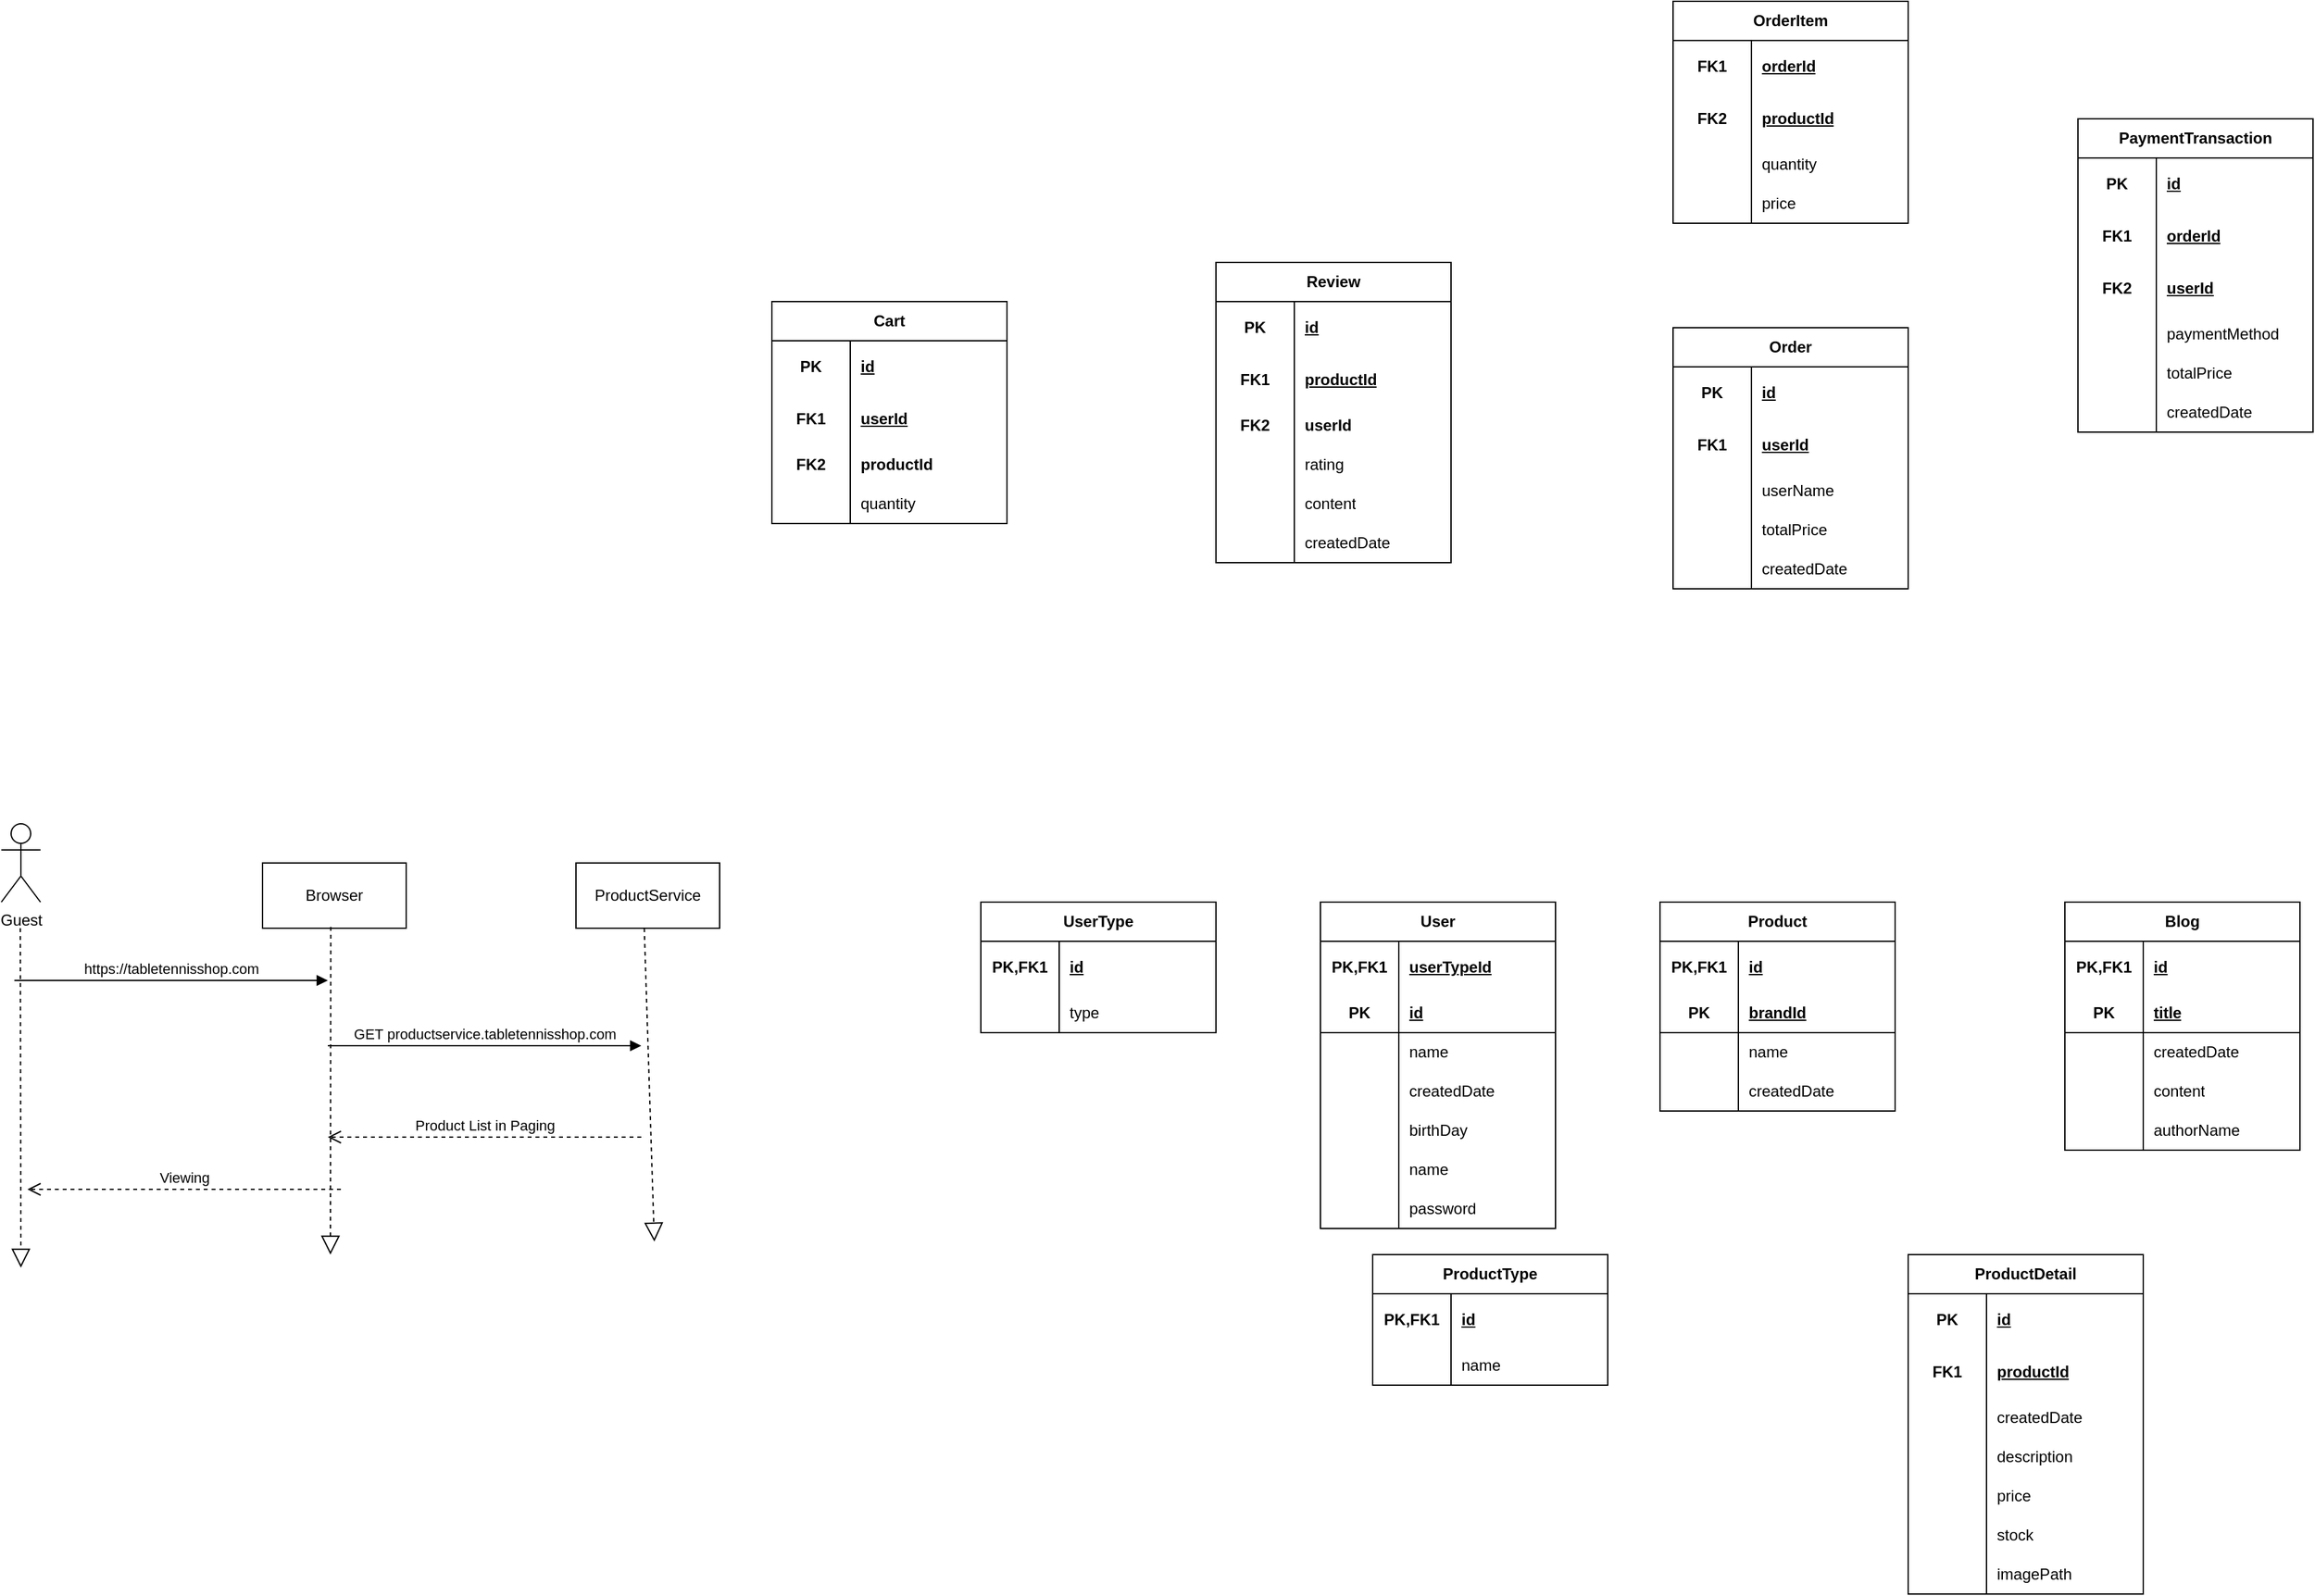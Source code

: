 <mxfile version="26.0.16">
  <diagram name="Page-1" id="13e1069c-82ec-6db2-03f1-153e76fe0fe0">
    <mxGraphModel dx="2168" dy="1900" grid="1" gridSize="10" guides="1" tooltips="1" connect="1" arrows="1" fold="1" page="1" pageScale="1" pageWidth="1100" pageHeight="850" background="none" math="0" shadow="0">
      <root>
        <mxCell id="0" />
        <mxCell id="1" parent="0" />
        <mxCell id="esGL5Pjf9lJVkI4cqUxw-2" value="Guest" style="shape=umlActor;verticalLabelPosition=bottom;verticalAlign=top;html=1;" vertex="1" parent="1">
          <mxGeometry x="160" y="40" width="30" height="60" as="geometry" />
        </mxCell>
        <mxCell id="esGL5Pjf9lJVkI4cqUxw-3" value="" style="endArrow=block;dashed=1;endFill=0;endSize=12;html=1;rounded=0;" edge="1" parent="1">
          <mxGeometry width="160" relative="1" as="geometry">
            <mxPoint x="174.57" y="120" as="sourcePoint" />
            <mxPoint x="175" y="380" as="targetPoint" />
          </mxGeometry>
        </mxCell>
        <mxCell id="esGL5Pjf9lJVkI4cqUxw-4" value="Browser" style="html=1;whiteSpace=wrap;" vertex="1" parent="1">
          <mxGeometry x="360" y="70" width="110" height="50" as="geometry" />
        </mxCell>
        <mxCell id="esGL5Pjf9lJVkI4cqUxw-5" value="ProductService" style="html=1;whiteSpace=wrap;" vertex="1" parent="1">
          <mxGeometry x="600" y="70" width="110" height="50" as="geometry" />
        </mxCell>
        <mxCell id="esGL5Pjf9lJVkI4cqUxw-6" value="" style="endArrow=block;dashed=1;endFill=0;endSize=12;html=1;rounded=0;" edge="1" parent="1">
          <mxGeometry width="160" relative="1" as="geometry">
            <mxPoint x="412.28" y="119" as="sourcePoint" />
            <mxPoint x="412" y="370" as="targetPoint" />
          </mxGeometry>
        </mxCell>
        <mxCell id="esGL5Pjf9lJVkI4cqUxw-7" value="" style="endArrow=block;dashed=1;endFill=0;endSize=12;html=1;rounded=0;" edge="1" parent="1">
          <mxGeometry width="160" relative="1" as="geometry">
            <mxPoint x="652.29" y="120" as="sourcePoint" />
            <mxPoint x="660" y="360" as="targetPoint" />
          </mxGeometry>
        </mxCell>
        <mxCell id="esGL5Pjf9lJVkI4cqUxw-12" value="https://tabletennisshop.com" style="html=1;verticalAlign=bottom;endArrow=block;curved=0;rounded=0;" edge="1" parent="1">
          <mxGeometry width="80" relative="1" as="geometry">
            <mxPoint x="170" y="160" as="sourcePoint" />
            <mxPoint x="410" y="160" as="targetPoint" />
          </mxGeometry>
        </mxCell>
        <mxCell id="esGL5Pjf9lJVkI4cqUxw-13" value="GET productservice.tabletennisshop.com" style="html=1;verticalAlign=bottom;endArrow=block;curved=0;rounded=0;" edge="1" parent="1">
          <mxGeometry width="80" relative="1" as="geometry">
            <mxPoint x="410" y="210" as="sourcePoint" />
            <mxPoint x="650" y="210" as="targetPoint" />
          </mxGeometry>
        </mxCell>
        <mxCell id="esGL5Pjf9lJVkI4cqUxw-16" value="Product List in Paging" style="html=1;verticalAlign=bottom;endArrow=open;dashed=1;endSize=8;curved=0;rounded=0;" edge="1" parent="1">
          <mxGeometry relative="1" as="geometry">
            <mxPoint x="650" y="280" as="sourcePoint" />
            <mxPoint x="410" y="280" as="targetPoint" />
          </mxGeometry>
        </mxCell>
        <mxCell id="esGL5Pjf9lJVkI4cqUxw-19" value="Viewing" style="html=1;verticalAlign=bottom;endArrow=open;dashed=1;endSize=8;curved=0;rounded=0;" edge="1" parent="1">
          <mxGeometry relative="1" as="geometry">
            <mxPoint x="420" y="320" as="sourcePoint" />
            <mxPoint x="180" y="320" as="targetPoint" />
          </mxGeometry>
        </mxCell>
        <mxCell id="esGL5Pjf9lJVkI4cqUxw-40" value="User" style="shape=table;startSize=30;container=1;collapsible=1;childLayout=tableLayout;fixedRows=1;rowLines=0;fontStyle=1;align=center;resizeLast=1;html=1;whiteSpace=wrap;" vertex="1" parent="1">
          <mxGeometry x="1170" y="100" width="180" height="250" as="geometry" />
        </mxCell>
        <mxCell id="esGL5Pjf9lJVkI4cqUxw-41" value="" style="shape=tableRow;horizontal=0;startSize=0;swimlaneHead=0;swimlaneBody=0;fillColor=none;collapsible=0;dropTarget=0;points=[[0,0.5],[1,0.5]];portConstraint=eastwest;top=0;left=0;right=0;bottom=0;html=1;" vertex="1" parent="esGL5Pjf9lJVkI4cqUxw-40">
          <mxGeometry y="30" width="180" height="40" as="geometry" />
        </mxCell>
        <mxCell id="esGL5Pjf9lJVkI4cqUxw-42" value="PK,FK1" style="shape=partialRectangle;connectable=0;fillColor=none;top=0;left=0;bottom=0;right=0;fontStyle=1;overflow=hidden;html=1;whiteSpace=wrap;" vertex="1" parent="esGL5Pjf9lJVkI4cqUxw-41">
          <mxGeometry width="60" height="40" as="geometry">
            <mxRectangle width="60" height="40" as="alternateBounds" />
          </mxGeometry>
        </mxCell>
        <mxCell id="esGL5Pjf9lJVkI4cqUxw-43" value="userTypeId" style="shape=partialRectangle;connectable=0;fillColor=none;top=0;left=0;bottom=0;right=0;align=left;spacingLeft=6;fontStyle=5;overflow=hidden;html=1;whiteSpace=wrap;" vertex="1" parent="esGL5Pjf9lJVkI4cqUxw-41">
          <mxGeometry x="60" width="120" height="40" as="geometry">
            <mxRectangle width="120" height="40" as="alternateBounds" />
          </mxGeometry>
        </mxCell>
        <mxCell id="esGL5Pjf9lJVkI4cqUxw-44" value="" style="shape=tableRow;horizontal=0;startSize=0;swimlaneHead=0;swimlaneBody=0;fillColor=none;collapsible=0;dropTarget=0;points=[[0,0.5],[1,0.5]];portConstraint=eastwest;top=0;left=0;right=0;bottom=1;html=1;" vertex="1" parent="esGL5Pjf9lJVkI4cqUxw-40">
          <mxGeometry y="70" width="180" height="30" as="geometry" />
        </mxCell>
        <mxCell id="esGL5Pjf9lJVkI4cqUxw-45" value="PK" style="shape=partialRectangle;connectable=0;fillColor=none;top=0;left=0;bottom=0;right=0;fontStyle=1;overflow=hidden;html=1;whiteSpace=wrap;" vertex="1" parent="esGL5Pjf9lJVkI4cqUxw-44">
          <mxGeometry width="60" height="30" as="geometry">
            <mxRectangle width="60" height="30" as="alternateBounds" />
          </mxGeometry>
        </mxCell>
        <mxCell id="esGL5Pjf9lJVkI4cqUxw-46" value="id" style="shape=partialRectangle;connectable=0;fillColor=none;top=0;left=0;bottom=0;right=0;align=left;spacingLeft=6;fontStyle=5;overflow=hidden;html=1;whiteSpace=wrap;" vertex="1" parent="esGL5Pjf9lJVkI4cqUxw-44">
          <mxGeometry x="60" width="120" height="30" as="geometry">
            <mxRectangle width="120" height="30" as="alternateBounds" />
          </mxGeometry>
        </mxCell>
        <mxCell id="esGL5Pjf9lJVkI4cqUxw-228" style="shape=tableRow;horizontal=0;startSize=0;swimlaneHead=0;swimlaneBody=0;fillColor=none;collapsible=0;dropTarget=0;points=[[0,0.5],[1,0.5]];portConstraint=eastwest;top=0;left=0;right=0;bottom=0;html=1;" vertex="1" parent="esGL5Pjf9lJVkI4cqUxw-40">
          <mxGeometry y="100" width="180" height="30" as="geometry" />
        </mxCell>
        <mxCell id="esGL5Pjf9lJVkI4cqUxw-229" style="shape=partialRectangle;connectable=0;fillColor=none;top=0;left=0;bottom=0;right=0;editable=1;overflow=hidden;html=1;whiteSpace=wrap;" vertex="1" parent="esGL5Pjf9lJVkI4cqUxw-228">
          <mxGeometry width="60" height="30" as="geometry">
            <mxRectangle width="60" height="30" as="alternateBounds" />
          </mxGeometry>
        </mxCell>
        <mxCell id="esGL5Pjf9lJVkI4cqUxw-230" value="name" style="shape=partialRectangle;connectable=0;fillColor=none;top=0;left=0;bottom=0;right=0;align=left;spacingLeft=6;overflow=hidden;html=1;whiteSpace=wrap;" vertex="1" parent="esGL5Pjf9lJVkI4cqUxw-228">
          <mxGeometry x="60" width="120" height="30" as="geometry">
            <mxRectangle width="120" height="30" as="alternateBounds" />
          </mxGeometry>
        </mxCell>
        <mxCell id="esGL5Pjf9lJVkI4cqUxw-47" value="" style="shape=tableRow;horizontal=0;startSize=0;swimlaneHead=0;swimlaneBody=0;fillColor=none;collapsible=0;dropTarget=0;points=[[0,0.5],[1,0.5]];portConstraint=eastwest;top=0;left=0;right=0;bottom=0;html=1;" vertex="1" parent="esGL5Pjf9lJVkI4cqUxw-40">
          <mxGeometry y="130" width="180" height="30" as="geometry" />
        </mxCell>
        <mxCell id="esGL5Pjf9lJVkI4cqUxw-48" value="" style="shape=partialRectangle;connectable=0;fillColor=none;top=0;left=0;bottom=0;right=0;editable=1;overflow=hidden;html=1;whiteSpace=wrap;" vertex="1" parent="esGL5Pjf9lJVkI4cqUxw-47">
          <mxGeometry width="60" height="30" as="geometry">
            <mxRectangle width="60" height="30" as="alternateBounds" />
          </mxGeometry>
        </mxCell>
        <mxCell id="esGL5Pjf9lJVkI4cqUxw-49" value="createdDate" style="shape=partialRectangle;connectable=0;fillColor=none;top=0;left=0;bottom=0;right=0;align=left;spacingLeft=6;overflow=hidden;html=1;whiteSpace=wrap;" vertex="1" parent="esGL5Pjf9lJVkI4cqUxw-47">
          <mxGeometry x="60" width="120" height="30" as="geometry">
            <mxRectangle width="120" height="30" as="alternateBounds" />
          </mxGeometry>
        </mxCell>
        <mxCell id="esGL5Pjf9lJVkI4cqUxw-50" value="" style="shape=tableRow;horizontal=0;startSize=0;swimlaneHead=0;swimlaneBody=0;fillColor=none;collapsible=0;dropTarget=0;points=[[0,0.5],[1,0.5]];portConstraint=eastwest;top=0;left=0;right=0;bottom=0;html=1;" vertex="1" parent="esGL5Pjf9lJVkI4cqUxw-40">
          <mxGeometry y="160" width="180" height="30" as="geometry" />
        </mxCell>
        <mxCell id="esGL5Pjf9lJVkI4cqUxw-51" value="" style="shape=partialRectangle;connectable=0;fillColor=none;top=0;left=0;bottom=0;right=0;editable=1;overflow=hidden;html=1;whiteSpace=wrap;" vertex="1" parent="esGL5Pjf9lJVkI4cqUxw-50">
          <mxGeometry width="60" height="30" as="geometry">
            <mxRectangle width="60" height="30" as="alternateBounds" />
          </mxGeometry>
        </mxCell>
        <mxCell id="esGL5Pjf9lJVkI4cqUxw-52" value="birthDay" style="shape=partialRectangle;connectable=0;fillColor=none;top=0;left=0;bottom=0;right=0;align=left;spacingLeft=6;overflow=hidden;html=1;whiteSpace=wrap;" vertex="1" parent="esGL5Pjf9lJVkI4cqUxw-50">
          <mxGeometry x="60" width="120" height="30" as="geometry">
            <mxRectangle width="120" height="30" as="alternateBounds" />
          </mxGeometry>
        </mxCell>
        <mxCell id="esGL5Pjf9lJVkI4cqUxw-55" style="shape=tableRow;horizontal=0;startSize=0;swimlaneHead=0;swimlaneBody=0;fillColor=none;collapsible=0;dropTarget=0;points=[[0,0.5],[1,0.5]];portConstraint=eastwest;top=0;left=0;right=0;bottom=0;html=1;" vertex="1" parent="esGL5Pjf9lJVkI4cqUxw-40">
          <mxGeometry y="190" width="180" height="30" as="geometry" />
        </mxCell>
        <mxCell id="esGL5Pjf9lJVkI4cqUxw-56" style="shape=partialRectangle;connectable=0;fillColor=none;top=0;left=0;bottom=0;right=0;editable=1;overflow=hidden;html=1;whiteSpace=wrap;" vertex="1" parent="esGL5Pjf9lJVkI4cqUxw-55">
          <mxGeometry width="60" height="30" as="geometry">
            <mxRectangle width="60" height="30" as="alternateBounds" />
          </mxGeometry>
        </mxCell>
        <mxCell id="esGL5Pjf9lJVkI4cqUxw-57" value="name" style="shape=partialRectangle;connectable=0;fillColor=none;top=0;left=0;bottom=0;right=0;align=left;spacingLeft=6;overflow=hidden;html=1;whiteSpace=wrap;" vertex="1" parent="esGL5Pjf9lJVkI4cqUxw-55">
          <mxGeometry x="60" width="120" height="30" as="geometry">
            <mxRectangle width="120" height="30" as="alternateBounds" />
          </mxGeometry>
        </mxCell>
        <mxCell id="esGL5Pjf9lJVkI4cqUxw-225" style="shape=tableRow;horizontal=0;startSize=0;swimlaneHead=0;swimlaneBody=0;fillColor=none;collapsible=0;dropTarget=0;points=[[0,0.5],[1,0.5]];portConstraint=eastwest;top=0;left=0;right=0;bottom=0;html=1;" vertex="1" parent="esGL5Pjf9lJVkI4cqUxw-40">
          <mxGeometry y="220" width="180" height="30" as="geometry" />
        </mxCell>
        <mxCell id="esGL5Pjf9lJVkI4cqUxw-226" style="shape=partialRectangle;connectable=0;fillColor=none;top=0;left=0;bottom=0;right=0;editable=1;overflow=hidden;html=1;whiteSpace=wrap;" vertex="1" parent="esGL5Pjf9lJVkI4cqUxw-225">
          <mxGeometry width="60" height="30" as="geometry">
            <mxRectangle width="60" height="30" as="alternateBounds" />
          </mxGeometry>
        </mxCell>
        <mxCell id="esGL5Pjf9lJVkI4cqUxw-227" value="password" style="shape=partialRectangle;connectable=0;fillColor=none;top=0;left=0;bottom=0;right=0;align=left;spacingLeft=6;overflow=hidden;html=1;whiteSpace=wrap;" vertex="1" parent="esGL5Pjf9lJVkI4cqUxw-225">
          <mxGeometry x="60" width="120" height="30" as="geometry">
            <mxRectangle width="120" height="30" as="alternateBounds" />
          </mxGeometry>
        </mxCell>
        <mxCell id="esGL5Pjf9lJVkI4cqUxw-70" value="Product" style="shape=table;startSize=30;container=1;collapsible=1;childLayout=tableLayout;fixedRows=1;rowLines=0;fontStyle=1;align=center;resizeLast=1;html=1;whiteSpace=wrap;" vertex="1" parent="1">
          <mxGeometry x="1430" y="100" width="180" height="160" as="geometry" />
        </mxCell>
        <mxCell id="esGL5Pjf9lJVkI4cqUxw-71" value="" style="shape=tableRow;horizontal=0;startSize=0;swimlaneHead=0;swimlaneBody=0;fillColor=none;collapsible=0;dropTarget=0;points=[[0,0.5],[1,0.5]];portConstraint=eastwest;top=0;left=0;right=0;bottom=0;html=1;" vertex="1" parent="esGL5Pjf9lJVkI4cqUxw-70">
          <mxGeometry y="30" width="180" height="40" as="geometry" />
        </mxCell>
        <mxCell id="esGL5Pjf9lJVkI4cqUxw-72" value="PK,FK1" style="shape=partialRectangle;connectable=0;fillColor=none;top=0;left=0;bottom=0;right=0;fontStyle=1;overflow=hidden;html=1;whiteSpace=wrap;" vertex="1" parent="esGL5Pjf9lJVkI4cqUxw-71">
          <mxGeometry width="60" height="40" as="geometry">
            <mxRectangle width="60" height="40" as="alternateBounds" />
          </mxGeometry>
        </mxCell>
        <mxCell id="esGL5Pjf9lJVkI4cqUxw-73" value="id" style="shape=partialRectangle;connectable=0;fillColor=none;top=0;left=0;bottom=0;right=0;align=left;spacingLeft=6;fontStyle=5;overflow=hidden;html=1;whiteSpace=wrap;" vertex="1" parent="esGL5Pjf9lJVkI4cqUxw-71">
          <mxGeometry x="60" width="120" height="40" as="geometry">
            <mxRectangle width="120" height="40" as="alternateBounds" />
          </mxGeometry>
        </mxCell>
        <mxCell id="esGL5Pjf9lJVkI4cqUxw-141" style="shape=tableRow;horizontal=0;startSize=0;swimlaneHead=0;swimlaneBody=0;fillColor=none;collapsible=0;dropTarget=0;points=[[0,0.5],[1,0.5]];portConstraint=eastwest;top=0;left=0;right=0;bottom=1;html=1;swimlaneLine=1;strokeColor=default;" vertex="1" parent="esGL5Pjf9lJVkI4cqUxw-70">
          <mxGeometry y="70" width="180" height="30" as="geometry" />
        </mxCell>
        <mxCell id="esGL5Pjf9lJVkI4cqUxw-142" value="PK" style="shape=partialRectangle;connectable=0;fillColor=none;top=0;left=0;bottom=0;right=0;fontStyle=1;overflow=hidden;html=1;whiteSpace=wrap;shadow=0;strokeColor=inherit;" vertex="1" parent="esGL5Pjf9lJVkI4cqUxw-141">
          <mxGeometry width="60" height="30" as="geometry">
            <mxRectangle width="60" height="30" as="alternateBounds" />
          </mxGeometry>
        </mxCell>
        <mxCell id="esGL5Pjf9lJVkI4cqUxw-143" value="brandId" style="shape=partialRectangle;connectable=0;fillColor=none;top=0;left=0;bottom=0;right=0;align=left;spacingLeft=6;fontStyle=5;overflow=hidden;html=1;whiteSpace=wrap;shadow=0;strokeColor=inherit;" vertex="1" parent="esGL5Pjf9lJVkI4cqUxw-141">
          <mxGeometry x="60" width="120" height="30" as="geometry">
            <mxRectangle width="120" height="30" as="alternateBounds" />
          </mxGeometry>
        </mxCell>
        <mxCell id="esGL5Pjf9lJVkI4cqUxw-237" style="shape=tableRow;horizontal=0;startSize=0;swimlaneHead=0;swimlaneBody=0;fillColor=none;collapsible=0;dropTarget=0;points=[[0,0.5],[1,0.5]];portConstraint=eastwest;top=0;left=0;right=0;bottom=0;html=1;" vertex="1" parent="esGL5Pjf9lJVkI4cqUxw-70">
          <mxGeometry y="100" width="180" height="30" as="geometry" />
        </mxCell>
        <mxCell id="esGL5Pjf9lJVkI4cqUxw-238" style="shape=partialRectangle;connectable=0;fillColor=none;top=0;left=0;bottom=0;right=0;editable=1;overflow=hidden;html=1;whiteSpace=wrap;" vertex="1" parent="esGL5Pjf9lJVkI4cqUxw-237">
          <mxGeometry width="60" height="30" as="geometry">
            <mxRectangle width="60" height="30" as="alternateBounds" />
          </mxGeometry>
        </mxCell>
        <mxCell id="esGL5Pjf9lJVkI4cqUxw-239" value="name" style="shape=partialRectangle;connectable=0;fillColor=none;top=0;left=0;bottom=0;right=0;align=left;spacingLeft=6;overflow=hidden;html=1;whiteSpace=wrap;" vertex="1" parent="esGL5Pjf9lJVkI4cqUxw-237">
          <mxGeometry x="60" width="120" height="30" as="geometry">
            <mxRectangle width="120" height="30" as="alternateBounds" />
          </mxGeometry>
        </mxCell>
        <mxCell id="esGL5Pjf9lJVkI4cqUxw-77" value="" style="shape=tableRow;horizontal=0;startSize=0;swimlaneHead=0;swimlaneBody=0;fillColor=none;collapsible=0;dropTarget=0;points=[[0,0.5],[1,0.5]];portConstraint=eastwest;top=0;left=0;right=0;bottom=0;html=1;" vertex="1" parent="esGL5Pjf9lJVkI4cqUxw-70">
          <mxGeometry y="130" width="180" height="30" as="geometry" />
        </mxCell>
        <mxCell id="esGL5Pjf9lJVkI4cqUxw-78" value="" style="shape=partialRectangle;connectable=0;fillColor=none;top=0;left=0;bottom=0;right=0;editable=1;overflow=hidden;html=1;whiteSpace=wrap;" vertex="1" parent="esGL5Pjf9lJVkI4cqUxw-77">
          <mxGeometry width="60" height="30" as="geometry">
            <mxRectangle width="60" height="30" as="alternateBounds" />
          </mxGeometry>
        </mxCell>
        <mxCell id="esGL5Pjf9lJVkI4cqUxw-79" value="createdDate" style="shape=partialRectangle;connectable=0;fillColor=none;top=0;left=0;bottom=0;right=0;align=left;spacingLeft=6;overflow=hidden;html=1;whiteSpace=wrap;" vertex="1" parent="esGL5Pjf9lJVkI4cqUxw-77">
          <mxGeometry x="60" width="120" height="30" as="geometry">
            <mxRectangle width="120" height="30" as="alternateBounds" />
          </mxGeometry>
        </mxCell>
        <mxCell id="esGL5Pjf9lJVkI4cqUxw-87" value="Blog" style="shape=table;startSize=30;container=1;collapsible=1;childLayout=tableLayout;fixedRows=1;rowLines=0;fontStyle=1;align=center;resizeLast=1;html=1;whiteSpace=wrap;" vertex="1" parent="1">
          <mxGeometry x="1740" y="100" width="180" height="190" as="geometry" />
        </mxCell>
        <mxCell id="esGL5Pjf9lJVkI4cqUxw-88" value="" style="shape=tableRow;horizontal=0;startSize=0;swimlaneHead=0;swimlaneBody=0;fillColor=none;collapsible=0;dropTarget=0;points=[[0,0.5],[1,0.5]];portConstraint=eastwest;top=0;left=0;right=0;bottom=0;html=1;" vertex="1" parent="esGL5Pjf9lJVkI4cqUxw-87">
          <mxGeometry y="30" width="180" height="40" as="geometry" />
        </mxCell>
        <mxCell id="esGL5Pjf9lJVkI4cqUxw-89" value="PK,FK1" style="shape=partialRectangle;connectable=0;fillColor=none;top=0;left=0;bottom=0;right=0;fontStyle=1;overflow=hidden;html=1;whiteSpace=wrap;" vertex="1" parent="esGL5Pjf9lJVkI4cqUxw-88">
          <mxGeometry width="60" height="40" as="geometry">
            <mxRectangle width="60" height="40" as="alternateBounds" />
          </mxGeometry>
        </mxCell>
        <mxCell id="esGL5Pjf9lJVkI4cqUxw-90" value="id" style="shape=partialRectangle;connectable=0;fillColor=none;top=0;left=0;bottom=0;right=0;align=left;spacingLeft=6;fontStyle=5;overflow=hidden;html=1;whiteSpace=wrap;" vertex="1" parent="esGL5Pjf9lJVkI4cqUxw-88">
          <mxGeometry x="60" width="120" height="40" as="geometry">
            <mxRectangle width="120" height="40" as="alternateBounds" />
          </mxGeometry>
        </mxCell>
        <mxCell id="esGL5Pjf9lJVkI4cqUxw-91" value="" style="shape=tableRow;horizontal=0;startSize=0;swimlaneHead=0;swimlaneBody=0;fillColor=none;collapsible=0;dropTarget=0;points=[[0,0.5],[1,0.5]];portConstraint=eastwest;top=0;left=0;right=0;bottom=1;html=1;" vertex="1" parent="esGL5Pjf9lJVkI4cqUxw-87">
          <mxGeometry y="70" width="180" height="30" as="geometry" />
        </mxCell>
        <mxCell id="esGL5Pjf9lJVkI4cqUxw-92" value="PK" style="shape=partialRectangle;connectable=0;fillColor=none;top=0;left=0;bottom=0;right=0;fontStyle=1;overflow=hidden;html=1;whiteSpace=wrap;" vertex="1" parent="esGL5Pjf9lJVkI4cqUxw-91">
          <mxGeometry width="60" height="30" as="geometry">
            <mxRectangle width="60" height="30" as="alternateBounds" />
          </mxGeometry>
        </mxCell>
        <mxCell id="esGL5Pjf9lJVkI4cqUxw-93" value="title" style="shape=partialRectangle;connectable=0;fillColor=none;top=0;left=0;bottom=0;right=0;align=left;spacingLeft=6;fontStyle=5;overflow=hidden;html=1;whiteSpace=wrap;" vertex="1" parent="esGL5Pjf9lJVkI4cqUxw-91">
          <mxGeometry x="60" width="120" height="30" as="geometry">
            <mxRectangle width="120" height="30" as="alternateBounds" />
          </mxGeometry>
        </mxCell>
        <mxCell id="esGL5Pjf9lJVkI4cqUxw-94" value="" style="shape=tableRow;horizontal=0;startSize=0;swimlaneHead=0;swimlaneBody=0;fillColor=none;collapsible=0;dropTarget=0;points=[[0,0.5],[1,0.5]];portConstraint=eastwest;top=0;left=0;right=0;bottom=0;html=1;" vertex="1" parent="esGL5Pjf9lJVkI4cqUxw-87">
          <mxGeometry y="100" width="180" height="30" as="geometry" />
        </mxCell>
        <mxCell id="esGL5Pjf9lJVkI4cqUxw-95" value="" style="shape=partialRectangle;connectable=0;fillColor=none;top=0;left=0;bottom=0;right=0;editable=1;overflow=hidden;html=1;whiteSpace=wrap;" vertex="1" parent="esGL5Pjf9lJVkI4cqUxw-94">
          <mxGeometry width="60" height="30" as="geometry">
            <mxRectangle width="60" height="30" as="alternateBounds" />
          </mxGeometry>
        </mxCell>
        <mxCell id="esGL5Pjf9lJVkI4cqUxw-96" value="createdDate" style="shape=partialRectangle;connectable=0;fillColor=none;top=0;left=0;bottom=0;right=0;align=left;spacingLeft=6;overflow=hidden;html=1;whiteSpace=wrap;" vertex="1" parent="esGL5Pjf9lJVkI4cqUxw-94">
          <mxGeometry x="60" width="120" height="30" as="geometry">
            <mxRectangle width="120" height="30" as="alternateBounds" />
          </mxGeometry>
        </mxCell>
        <mxCell id="esGL5Pjf9lJVkI4cqUxw-97" value="" style="shape=tableRow;horizontal=0;startSize=0;swimlaneHead=0;swimlaneBody=0;fillColor=none;collapsible=0;dropTarget=0;points=[[0,0.5],[1,0.5]];portConstraint=eastwest;top=0;left=0;right=0;bottom=0;html=1;" vertex="1" parent="esGL5Pjf9lJVkI4cqUxw-87">
          <mxGeometry y="130" width="180" height="30" as="geometry" />
        </mxCell>
        <mxCell id="esGL5Pjf9lJVkI4cqUxw-98" value="" style="shape=partialRectangle;connectable=0;fillColor=none;top=0;left=0;bottom=0;right=0;editable=1;overflow=hidden;html=1;whiteSpace=wrap;" vertex="1" parent="esGL5Pjf9lJVkI4cqUxw-97">
          <mxGeometry width="60" height="30" as="geometry">
            <mxRectangle width="60" height="30" as="alternateBounds" />
          </mxGeometry>
        </mxCell>
        <mxCell id="esGL5Pjf9lJVkI4cqUxw-99" value="content" style="shape=partialRectangle;connectable=0;fillColor=none;top=0;left=0;bottom=0;right=0;align=left;spacingLeft=6;overflow=hidden;html=1;whiteSpace=wrap;" vertex="1" parent="esGL5Pjf9lJVkI4cqUxw-97">
          <mxGeometry x="60" width="120" height="30" as="geometry">
            <mxRectangle width="120" height="30" as="alternateBounds" />
          </mxGeometry>
        </mxCell>
        <mxCell id="esGL5Pjf9lJVkI4cqUxw-172" style="shape=tableRow;horizontal=0;startSize=0;swimlaneHead=0;swimlaneBody=0;fillColor=none;collapsible=0;dropTarget=0;points=[[0,0.5],[1,0.5]];portConstraint=eastwest;top=0;left=0;right=0;bottom=0;html=1;" vertex="1" parent="esGL5Pjf9lJVkI4cqUxw-87">
          <mxGeometry y="160" width="180" height="30" as="geometry" />
        </mxCell>
        <mxCell id="esGL5Pjf9lJVkI4cqUxw-173" style="shape=partialRectangle;connectable=0;fillColor=none;top=0;left=0;bottom=0;right=0;editable=1;overflow=hidden;html=1;whiteSpace=wrap;" vertex="1" parent="esGL5Pjf9lJVkI4cqUxw-172">
          <mxGeometry width="60" height="30" as="geometry">
            <mxRectangle width="60" height="30" as="alternateBounds" />
          </mxGeometry>
        </mxCell>
        <mxCell id="esGL5Pjf9lJVkI4cqUxw-174" value="authorName" style="shape=partialRectangle;connectable=0;fillColor=none;top=0;left=0;bottom=0;right=0;align=left;spacingLeft=6;overflow=hidden;html=1;whiteSpace=wrap;" vertex="1" parent="esGL5Pjf9lJVkI4cqUxw-172">
          <mxGeometry x="60" width="120" height="30" as="geometry">
            <mxRectangle width="120" height="30" as="alternateBounds" />
          </mxGeometry>
        </mxCell>
        <mxCell id="esGL5Pjf9lJVkI4cqUxw-103" value="ProductType" style="shape=table;startSize=30;container=1;collapsible=1;childLayout=tableLayout;fixedRows=1;rowLines=0;fontStyle=1;align=center;resizeLast=1;html=1;whiteSpace=wrap;" vertex="1" parent="1">
          <mxGeometry x="1210" y="370" width="180" height="100" as="geometry" />
        </mxCell>
        <mxCell id="esGL5Pjf9lJVkI4cqUxw-104" value="" style="shape=tableRow;horizontal=0;startSize=0;swimlaneHead=0;swimlaneBody=0;fillColor=none;collapsible=0;dropTarget=0;points=[[0,0.5],[1,0.5]];portConstraint=eastwest;top=0;left=0;right=0;bottom=0;html=1;" vertex="1" parent="esGL5Pjf9lJVkI4cqUxw-103">
          <mxGeometry y="30" width="180" height="40" as="geometry" />
        </mxCell>
        <mxCell id="esGL5Pjf9lJVkI4cqUxw-105" value="PK,FK1" style="shape=partialRectangle;connectable=0;fillColor=none;top=0;left=0;bottom=0;right=0;fontStyle=1;overflow=hidden;html=1;whiteSpace=wrap;" vertex="1" parent="esGL5Pjf9lJVkI4cqUxw-104">
          <mxGeometry width="60" height="40" as="geometry">
            <mxRectangle width="60" height="40" as="alternateBounds" />
          </mxGeometry>
        </mxCell>
        <mxCell id="esGL5Pjf9lJVkI4cqUxw-106" value="id" style="shape=partialRectangle;connectable=0;fillColor=none;top=0;left=0;bottom=0;right=0;align=left;spacingLeft=6;fontStyle=5;overflow=hidden;html=1;whiteSpace=wrap;" vertex="1" parent="esGL5Pjf9lJVkI4cqUxw-104">
          <mxGeometry x="60" width="120" height="40" as="geometry">
            <mxRectangle width="120" height="40" as="alternateBounds" />
          </mxGeometry>
        </mxCell>
        <mxCell id="esGL5Pjf9lJVkI4cqUxw-110" value="" style="shape=tableRow;horizontal=0;startSize=0;swimlaneHead=0;swimlaneBody=0;fillColor=none;collapsible=0;dropTarget=0;points=[[0,0.5],[1,0.5]];portConstraint=eastwest;top=0;left=0;right=0;bottom=0;html=1;" vertex="1" parent="esGL5Pjf9lJVkI4cqUxw-103">
          <mxGeometry y="70" width="180" height="30" as="geometry" />
        </mxCell>
        <mxCell id="esGL5Pjf9lJVkI4cqUxw-111" value="" style="shape=partialRectangle;connectable=0;fillColor=none;top=0;left=0;bottom=0;right=0;editable=1;overflow=hidden;html=1;whiteSpace=wrap;" vertex="1" parent="esGL5Pjf9lJVkI4cqUxw-110">
          <mxGeometry width="60" height="30" as="geometry">
            <mxRectangle width="60" height="30" as="alternateBounds" />
          </mxGeometry>
        </mxCell>
        <mxCell id="esGL5Pjf9lJVkI4cqUxw-112" value="name" style="shape=partialRectangle;connectable=0;fillColor=none;top=0;left=0;bottom=0;right=0;align=left;spacingLeft=6;overflow=hidden;html=1;whiteSpace=wrap;" vertex="1" parent="esGL5Pjf9lJVkI4cqUxw-110">
          <mxGeometry x="60" width="120" height="30" as="geometry">
            <mxRectangle width="120" height="30" as="alternateBounds" />
          </mxGeometry>
        </mxCell>
        <mxCell id="esGL5Pjf9lJVkI4cqUxw-119" value="ProductDetail" style="shape=table;startSize=30;container=1;collapsible=1;childLayout=tableLayout;fixedRows=1;rowLines=0;fontStyle=1;align=center;resizeLast=1;html=1;whiteSpace=wrap;" vertex="1" parent="1">
          <mxGeometry x="1620" y="370" width="180" height="260" as="geometry" />
        </mxCell>
        <mxCell id="esGL5Pjf9lJVkI4cqUxw-120" value="" style="shape=tableRow;horizontal=0;startSize=0;swimlaneHead=0;swimlaneBody=0;fillColor=none;collapsible=0;dropTarget=0;points=[[0,0.5],[1,0.5]];portConstraint=eastwest;top=0;left=0;right=0;bottom=0;html=1;" vertex="1" parent="esGL5Pjf9lJVkI4cqUxw-119">
          <mxGeometry y="30" width="180" height="40" as="geometry" />
        </mxCell>
        <mxCell id="esGL5Pjf9lJVkI4cqUxw-121" value="PK" style="shape=partialRectangle;connectable=0;fillColor=none;top=0;left=0;bottom=0;right=0;fontStyle=1;overflow=hidden;html=1;whiteSpace=wrap;" vertex="1" parent="esGL5Pjf9lJVkI4cqUxw-120">
          <mxGeometry width="60" height="40" as="geometry">
            <mxRectangle width="60" height="40" as="alternateBounds" />
          </mxGeometry>
        </mxCell>
        <mxCell id="esGL5Pjf9lJVkI4cqUxw-122" value="id" style="shape=partialRectangle;connectable=0;fillColor=none;top=0;left=0;bottom=0;right=0;align=left;spacingLeft=6;fontStyle=5;overflow=hidden;html=1;whiteSpace=wrap;" vertex="1" parent="esGL5Pjf9lJVkI4cqUxw-120">
          <mxGeometry x="60" width="120" height="40" as="geometry">
            <mxRectangle width="120" height="40" as="alternateBounds" />
          </mxGeometry>
        </mxCell>
        <mxCell id="esGL5Pjf9lJVkI4cqUxw-231" style="shape=tableRow;horizontal=0;startSize=0;swimlaneHead=0;swimlaneBody=0;fillColor=none;collapsible=0;dropTarget=0;points=[[0,0.5],[1,0.5]];portConstraint=eastwest;top=0;left=0;right=0;bottom=0;html=1;" vertex="1" parent="esGL5Pjf9lJVkI4cqUxw-119">
          <mxGeometry y="70" width="180" height="40" as="geometry" />
        </mxCell>
        <mxCell id="esGL5Pjf9lJVkI4cqUxw-232" value="FK1" style="shape=partialRectangle;connectable=0;fillColor=none;top=0;left=0;bottom=0;right=0;fontStyle=1;overflow=hidden;html=1;whiteSpace=wrap;" vertex="1" parent="esGL5Pjf9lJVkI4cqUxw-231">
          <mxGeometry width="60" height="40" as="geometry">
            <mxRectangle width="60" height="40" as="alternateBounds" />
          </mxGeometry>
        </mxCell>
        <mxCell id="esGL5Pjf9lJVkI4cqUxw-233" value="productId" style="shape=partialRectangle;connectable=0;fillColor=none;top=0;left=0;bottom=0;right=0;align=left;spacingLeft=6;fontStyle=5;overflow=hidden;html=1;whiteSpace=wrap;" vertex="1" parent="esGL5Pjf9lJVkI4cqUxw-231">
          <mxGeometry x="60" width="120" height="40" as="geometry">
            <mxRectangle width="120" height="40" as="alternateBounds" />
          </mxGeometry>
        </mxCell>
        <mxCell id="esGL5Pjf9lJVkI4cqUxw-126" value="" style="shape=tableRow;horizontal=0;startSize=0;swimlaneHead=0;swimlaneBody=0;fillColor=none;collapsible=0;dropTarget=0;points=[[0,0.5],[1,0.5]];portConstraint=eastwest;top=0;left=0;right=0;bottom=0;html=1;" vertex="1" parent="esGL5Pjf9lJVkI4cqUxw-119">
          <mxGeometry y="110" width="180" height="30" as="geometry" />
        </mxCell>
        <mxCell id="esGL5Pjf9lJVkI4cqUxw-127" value="" style="shape=partialRectangle;connectable=0;fillColor=none;top=0;left=0;bottom=0;right=0;editable=1;overflow=hidden;html=1;whiteSpace=wrap;" vertex="1" parent="esGL5Pjf9lJVkI4cqUxw-126">
          <mxGeometry width="60" height="30" as="geometry">
            <mxRectangle width="60" height="30" as="alternateBounds" />
          </mxGeometry>
        </mxCell>
        <mxCell id="esGL5Pjf9lJVkI4cqUxw-128" value="createdDate" style="shape=partialRectangle;connectable=0;fillColor=none;top=0;left=0;bottom=0;right=0;align=left;spacingLeft=6;overflow=hidden;html=1;whiteSpace=wrap;" vertex="1" parent="esGL5Pjf9lJVkI4cqUxw-126">
          <mxGeometry x="60" width="120" height="30" as="geometry">
            <mxRectangle width="120" height="30" as="alternateBounds" />
          </mxGeometry>
        </mxCell>
        <mxCell id="esGL5Pjf9lJVkI4cqUxw-129" value="" style="shape=tableRow;horizontal=0;startSize=0;swimlaneHead=0;swimlaneBody=0;fillColor=none;collapsible=0;dropTarget=0;points=[[0,0.5],[1,0.5]];portConstraint=eastwest;top=0;left=0;right=0;bottom=0;html=1;" vertex="1" parent="esGL5Pjf9lJVkI4cqUxw-119">
          <mxGeometry y="140" width="180" height="30" as="geometry" />
        </mxCell>
        <mxCell id="esGL5Pjf9lJVkI4cqUxw-130" value="" style="shape=partialRectangle;connectable=0;fillColor=none;top=0;left=0;bottom=0;right=0;editable=1;overflow=hidden;html=1;whiteSpace=wrap;" vertex="1" parent="esGL5Pjf9lJVkI4cqUxw-129">
          <mxGeometry width="60" height="30" as="geometry">
            <mxRectangle width="60" height="30" as="alternateBounds" />
          </mxGeometry>
        </mxCell>
        <mxCell id="esGL5Pjf9lJVkI4cqUxw-131" value="description" style="shape=partialRectangle;connectable=0;fillColor=none;top=0;left=0;bottom=0;right=0;align=left;spacingLeft=6;overflow=hidden;html=1;whiteSpace=wrap;" vertex="1" parent="esGL5Pjf9lJVkI4cqUxw-129">
          <mxGeometry x="60" width="120" height="30" as="geometry">
            <mxRectangle width="120" height="30" as="alternateBounds" />
          </mxGeometry>
        </mxCell>
        <mxCell id="esGL5Pjf9lJVkI4cqUxw-132" style="shape=tableRow;horizontal=0;startSize=0;swimlaneHead=0;swimlaneBody=0;fillColor=none;collapsible=0;dropTarget=0;points=[[0,0.5],[1,0.5]];portConstraint=eastwest;top=0;left=0;right=0;bottom=0;html=1;" vertex="1" parent="esGL5Pjf9lJVkI4cqUxw-119">
          <mxGeometry y="170" width="180" height="30" as="geometry" />
        </mxCell>
        <mxCell id="esGL5Pjf9lJVkI4cqUxw-133" style="shape=partialRectangle;connectable=0;fillColor=none;top=0;left=0;bottom=0;right=0;editable=1;overflow=hidden;html=1;whiteSpace=wrap;" vertex="1" parent="esGL5Pjf9lJVkI4cqUxw-132">
          <mxGeometry width="60" height="30" as="geometry">
            <mxRectangle width="60" height="30" as="alternateBounds" />
          </mxGeometry>
        </mxCell>
        <mxCell id="esGL5Pjf9lJVkI4cqUxw-134" value="price" style="shape=partialRectangle;connectable=0;fillColor=none;top=0;left=0;bottom=0;right=0;align=left;spacingLeft=6;overflow=hidden;html=1;whiteSpace=wrap;" vertex="1" parent="esGL5Pjf9lJVkI4cqUxw-132">
          <mxGeometry x="60" width="120" height="30" as="geometry">
            <mxRectangle width="120" height="30" as="alternateBounds" />
          </mxGeometry>
        </mxCell>
        <mxCell id="esGL5Pjf9lJVkI4cqUxw-240" style="shape=tableRow;horizontal=0;startSize=0;swimlaneHead=0;swimlaneBody=0;fillColor=none;collapsible=0;dropTarget=0;points=[[0,0.5],[1,0.5]];portConstraint=eastwest;top=0;left=0;right=0;bottom=0;html=1;" vertex="1" parent="esGL5Pjf9lJVkI4cqUxw-119">
          <mxGeometry y="200" width="180" height="30" as="geometry" />
        </mxCell>
        <mxCell id="esGL5Pjf9lJVkI4cqUxw-241" style="shape=partialRectangle;connectable=0;fillColor=none;top=0;left=0;bottom=0;right=0;editable=1;overflow=hidden;html=1;whiteSpace=wrap;" vertex="1" parent="esGL5Pjf9lJVkI4cqUxw-240">
          <mxGeometry width="60" height="30" as="geometry">
            <mxRectangle width="60" height="30" as="alternateBounds" />
          </mxGeometry>
        </mxCell>
        <mxCell id="esGL5Pjf9lJVkI4cqUxw-242" value="stock" style="shape=partialRectangle;connectable=0;fillColor=none;top=0;left=0;bottom=0;right=0;align=left;spacingLeft=6;overflow=hidden;html=1;whiteSpace=wrap;" vertex="1" parent="esGL5Pjf9lJVkI4cqUxw-240">
          <mxGeometry x="60" width="120" height="30" as="geometry">
            <mxRectangle width="120" height="30" as="alternateBounds" />
          </mxGeometry>
        </mxCell>
        <mxCell id="esGL5Pjf9lJVkI4cqUxw-135" style="shape=tableRow;horizontal=0;startSize=0;swimlaneHead=0;swimlaneBody=0;fillColor=none;collapsible=0;dropTarget=0;points=[[0,0.5],[1,0.5]];portConstraint=eastwest;top=0;left=0;right=0;bottom=0;html=1;" vertex="1" parent="esGL5Pjf9lJVkI4cqUxw-119">
          <mxGeometry y="230" width="180" height="30" as="geometry" />
        </mxCell>
        <mxCell id="esGL5Pjf9lJVkI4cqUxw-136" style="shape=partialRectangle;connectable=0;fillColor=none;top=0;left=0;bottom=0;right=0;editable=1;overflow=hidden;html=1;whiteSpace=wrap;" vertex="1" parent="esGL5Pjf9lJVkI4cqUxw-135">
          <mxGeometry width="60" height="30" as="geometry">
            <mxRectangle width="60" height="30" as="alternateBounds" />
          </mxGeometry>
        </mxCell>
        <mxCell id="esGL5Pjf9lJVkI4cqUxw-137" value="imagePath" style="shape=partialRectangle;connectable=0;fillColor=none;top=0;left=0;bottom=0;right=0;align=left;spacingLeft=6;overflow=hidden;html=1;whiteSpace=wrap;" vertex="1" parent="esGL5Pjf9lJVkI4cqUxw-135">
          <mxGeometry x="60" width="120" height="30" as="geometry">
            <mxRectangle width="120" height="30" as="alternateBounds" />
          </mxGeometry>
        </mxCell>
        <mxCell id="esGL5Pjf9lJVkI4cqUxw-175" value="Order" style="shape=table;startSize=30;container=1;collapsible=1;childLayout=tableLayout;fixedRows=1;rowLines=0;fontStyle=1;align=center;resizeLast=1;html=1;whiteSpace=wrap;" vertex="1" parent="1">
          <mxGeometry x="1440" y="-340" width="180" height="200" as="geometry" />
        </mxCell>
        <mxCell id="esGL5Pjf9lJVkI4cqUxw-176" value="" style="shape=tableRow;horizontal=0;startSize=0;swimlaneHead=0;swimlaneBody=0;fillColor=none;collapsible=0;dropTarget=0;points=[[0,0.5],[1,0.5]];portConstraint=eastwest;top=0;left=0;right=0;bottom=0;html=1;" vertex="1" parent="esGL5Pjf9lJVkI4cqUxw-175">
          <mxGeometry y="30" width="180" height="40" as="geometry" />
        </mxCell>
        <mxCell id="esGL5Pjf9lJVkI4cqUxw-177" value="PK" style="shape=partialRectangle;connectable=0;fillColor=none;top=0;left=0;bottom=0;right=0;fontStyle=1;overflow=hidden;html=1;whiteSpace=wrap;" vertex="1" parent="esGL5Pjf9lJVkI4cqUxw-176">
          <mxGeometry width="60" height="40" as="geometry">
            <mxRectangle width="60" height="40" as="alternateBounds" />
          </mxGeometry>
        </mxCell>
        <mxCell id="esGL5Pjf9lJVkI4cqUxw-178" value="id" style="shape=partialRectangle;connectable=0;fillColor=none;top=0;left=0;bottom=0;right=0;align=left;spacingLeft=6;fontStyle=5;overflow=hidden;html=1;whiteSpace=wrap;" vertex="1" parent="esGL5Pjf9lJVkI4cqUxw-176">
          <mxGeometry x="60" width="120" height="40" as="geometry">
            <mxRectangle width="120" height="40" as="alternateBounds" />
          </mxGeometry>
        </mxCell>
        <mxCell id="esGL5Pjf9lJVkI4cqUxw-249" style="shape=tableRow;horizontal=0;startSize=0;swimlaneHead=0;swimlaneBody=0;fillColor=none;collapsible=0;dropTarget=0;points=[[0,0.5],[1,0.5]];portConstraint=eastwest;top=0;left=0;right=0;bottom=0;html=1;" vertex="1" parent="esGL5Pjf9lJVkI4cqUxw-175">
          <mxGeometry y="70" width="180" height="40" as="geometry" />
        </mxCell>
        <mxCell id="esGL5Pjf9lJVkI4cqUxw-250" value="FK1" style="shape=partialRectangle;connectable=0;fillColor=none;top=0;left=0;bottom=0;right=0;fontStyle=1;overflow=hidden;html=1;whiteSpace=wrap;" vertex="1" parent="esGL5Pjf9lJVkI4cqUxw-249">
          <mxGeometry width="60" height="40" as="geometry">
            <mxRectangle width="60" height="40" as="alternateBounds" />
          </mxGeometry>
        </mxCell>
        <mxCell id="esGL5Pjf9lJVkI4cqUxw-251" value="userId" style="shape=partialRectangle;connectable=0;fillColor=none;top=0;left=0;bottom=0;right=0;align=left;spacingLeft=6;fontStyle=5;overflow=hidden;html=1;whiteSpace=wrap;" vertex="1" parent="esGL5Pjf9lJVkI4cqUxw-249">
          <mxGeometry x="60" width="120" height="40" as="geometry">
            <mxRectangle width="120" height="40" as="alternateBounds" />
          </mxGeometry>
        </mxCell>
        <mxCell id="esGL5Pjf9lJVkI4cqUxw-200" style="shape=tableRow;horizontal=0;startSize=0;swimlaneHead=0;swimlaneBody=0;fillColor=none;collapsible=0;dropTarget=0;points=[[0,0.5],[1,0.5]];portConstraint=eastwest;top=0;left=0;right=0;bottom=0;html=1;" vertex="1" parent="esGL5Pjf9lJVkI4cqUxw-175">
          <mxGeometry y="110" width="180" height="30" as="geometry" />
        </mxCell>
        <mxCell id="esGL5Pjf9lJVkI4cqUxw-201" style="shape=partialRectangle;connectable=0;fillColor=none;top=0;left=0;bottom=0;right=0;editable=1;overflow=hidden;html=1;whiteSpace=wrap;" vertex="1" parent="esGL5Pjf9lJVkI4cqUxw-200">
          <mxGeometry width="60" height="30" as="geometry">
            <mxRectangle width="60" height="30" as="alternateBounds" />
          </mxGeometry>
        </mxCell>
        <mxCell id="esGL5Pjf9lJVkI4cqUxw-202" value="userName" style="shape=partialRectangle;connectable=0;fillColor=none;top=0;left=0;bottom=0;right=0;align=left;spacingLeft=6;overflow=hidden;html=1;whiteSpace=wrap;" vertex="1" parent="esGL5Pjf9lJVkI4cqUxw-200">
          <mxGeometry x="60" width="120" height="30" as="geometry">
            <mxRectangle width="120" height="30" as="alternateBounds" />
          </mxGeometry>
        </mxCell>
        <mxCell id="esGL5Pjf9lJVkI4cqUxw-191" style="shape=tableRow;horizontal=0;startSize=0;swimlaneHead=0;swimlaneBody=0;fillColor=none;collapsible=0;dropTarget=0;points=[[0,0.5],[1,0.5]];portConstraint=eastwest;top=0;left=0;right=0;bottom=0;html=1;" vertex="1" parent="esGL5Pjf9lJVkI4cqUxw-175">
          <mxGeometry y="140" width="180" height="30" as="geometry" />
        </mxCell>
        <mxCell id="esGL5Pjf9lJVkI4cqUxw-192" style="shape=partialRectangle;connectable=0;fillColor=none;top=0;left=0;bottom=0;right=0;editable=1;overflow=hidden;html=1;whiteSpace=wrap;" vertex="1" parent="esGL5Pjf9lJVkI4cqUxw-191">
          <mxGeometry width="60" height="30" as="geometry">
            <mxRectangle width="60" height="30" as="alternateBounds" />
          </mxGeometry>
        </mxCell>
        <mxCell id="esGL5Pjf9lJVkI4cqUxw-193" value="totalPrice" style="shape=partialRectangle;connectable=0;fillColor=none;top=0;left=0;bottom=0;right=0;align=left;spacingLeft=6;overflow=hidden;html=1;whiteSpace=wrap;" vertex="1" parent="esGL5Pjf9lJVkI4cqUxw-191">
          <mxGeometry x="60" width="120" height="30" as="geometry">
            <mxRectangle width="120" height="30" as="alternateBounds" />
          </mxGeometry>
        </mxCell>
        <mxCell id="esGL5Pjf9lJVkI4cqUxw-197" style="shape=tableRow;horizontal=0;startSize=0;swimlaneHead=0;swimlaneBody=0;fillColor=none;collapsible=0;dropTarget=0;points=[[0,0.5],[1,0.5]];portConstraint=eastwest;top=0;left=0;right=0;bottom=0;html=1;" vertex="1" parent="esGL5Pjf9lJVkI4cqUxw-175">
          <mxGeometry y="170" width="180" height="30" as="geometry" />
        </mxCell>
        <mxCell id="esGL5Pjf9lJVkI4cqUxw-198" style="shape=partialRectangle;connectable=0;fillColor=none;top=0;left=0;bottom=0;right=0;editable=1;overflow=hidden;html=1;whiteSpace=wrap;" vertex="1" parent="esGL5Pjf9lJVkI4cqUxw-197">
          <mxGeometry width="60" height="30" as="geometry">
            <mxRectangle width="60" height="30" as="alternateBounds" />
          </mxGeometry>
        </mxCell>
        <mxCell id="esGL5Pjf9lJVkI4cqUxw-199" value="createdDate" style="shape=partialRectangle;connectable=0;fillColor=none;top=0;left=0;bottom=0;right=0;align=left;spacingLeft=6;overflow=hidden;html=1;whiteSpace=wrap;" vertex="1" parent="esGL5Pjf9lJVkI4cqUxw-197">
          <mxGeometry x="60" width="120" height="30" as="geometry">
            <mxRectangle width="120" height="30" as="alternateBounds" />
          </mxGeometry>
        </mxCell>
        <mxCell id="esGL5Pjf9lJVkI4cqUxw-203" value="UserType" style="shape=table;startSize=30;container=1;collapsible=1;childLayout=tableLayout;fixedRows=1;rowLines=0;fontStyle=1;align=center;resizeLast=1;html=1;whiteSpace=wrap;" vertex="1" parent="1">
          <mxGeometry x="910" y="100" width="180" height="100" as="geometry" />
        </mxCell>
        <mxCell id="esGL5Pjf9lJVkI4cqUxw-204" value="" style="shape=tableRow;horizontal=0;startSize=0;swimlaneHead=0;swimlaneBody=0;fillColor=none;collapsible=0;dropTarget=0;points=[[0,0.5],[1,0.5]];portConstraint=eastwest;top=0;left=0;right=0;bottom=0;html=1;" vertex="1" parent="esGL5Pjf9lJVkI4cqUxw-203">
          <mxGeometry y="30" width="180" height="40" as="geometry" />
        </mxCell>
        <mxCell id="esGL5Pjf9lJVkI4cqUxw-205" value="PK,FK1" style="shape=partialRectangle;connectable=0;fillColor=none;top=0;left=0;bottom=0;right=0;fontStyle=1;overflow=hidden;html=1;whiteSpace=wrap;" vertex="1" parent="esGL5Pjf9lJVkI4cqUxw-204">
          <mxGeometry width="60" height="40" as="geometry">
            <mxRectangle width="60" height="40" as="alternateBounds" />
          </mxGeometry>
        </mxCell>
        <mxCell id="esGL5Pjf9lJVkI4cqUxw-206" value="id" style="shape=partialRectangle;connectable=0;fillColor=none;top=0;left=0;bottom=0;right=0;align=left;spacingLeft=6;fontStyle=5;overflow=hidden;html=1;whiteSpace=wrap;" vertex="1" parent="esGL5Pjf9lJVkI4cqUxw-204">
          <mxGeometry x="60" width="120" height="40" as="geometry">
            <mxRectangle width="120" height="40" as="alternateBounds" />
          </mxGeometry>
        </mxCell>
        <mxCell id="esGL5Pjf9lJVkI4cqUxw-210" value="" style="shape=tableRow;horizontal=0;startSize=0;swimlaneHead=0;swimlaneBody=0;fillColor=none;collapsible=0;dropTarget=0;points=[[0,0.5],[1,0.5]];portConstraint=eastwest;top=0;left=0;right=0;bottom=0;html=1;" vertex="1" parent="esGL5Pjf9lJVkI4cqUxw-203">
          <mxGeometry y="70" width="180" height="30" as="geometry" />
        </mxCell>
        <mxCell id="esGL5Pjf9lJVkI4cqUxw-211" value="" style="shape=partialRectangle;connectable=0;fillColor=none;top=0;left=0;bottom=0;right=0;editable=1;overflow=hidden;html=1;whiteSpace=wrap;" vertex="1" parent="esGL5Pjf9lJVkI4cqUxw-210">
          <mxGeometry width="60" height="30" as="geometry">
            <mxRectangle width="60" height="30" as="alternateBounds" />
          </mxGeometry>
        </mxCell>
        <mxCell id="esGL5Pjf9lJVkI4cqUxw-212" value="type" style="shape=partialRectangle;connectable=0;fillColor=none;top=0;left=0;bottom=0;right=0;align=left;spacingLeft=6;overflow=hidden;html=1;whiteSpace=wrap;" vertex="1" parent="esGL5Pjf9lJVkI4cqUxw-210">
          <mxGeometry x="60" width="120" height="30" as="geometry">
            <mxRectangle width="120" height="30" as="alternateBounds" />
          </mxGeometry>
        </mxCell>
        <mxCell id="esGL5Pjf9lJVkI4cqUxw-252" value="OrderItem" style="shape=table;startSize=30;container=1;collapsible=1;childLayout=tableLayout;fixedRows=1;rowLines=0;fontStyle=1;align=center;resizeLast=1;html=1;whiteSpace=wrap;" vertex="1" parent="1">
          <mxGeometry x="1440" y="-590" width="180" height="170" as="geometry" />
        </mxCell>
        <mxCell id="esGL5Pjf9lJVkI4cqUxw-253" value="" style="shape=tableRow;horizontal=0;startSize=0;swimlaneHead=0;swimlaneBody=0;fillColor=none;collapsible=0;dropTarget=0;points=[[0,0.5],[1,0.5]];portConstraint=eastwest;top=0;left=0;right=0;bottom=0;html=1;" vertex="1" parent="esGL5Pjf9lJVkI4cqUxw-252">
          <mxGeometry y="30" width="180" height="40" as="geometry" />
        </mxCell>
        <mxCell id="esGL5Pjf9lJVkI4cqUxw-254" value="FK1" style="shape=partialRectangle;connectable=0;fillColor=none;top=0;left=0;bottom=0;right=0;fontStyle=1;overflow=hidden;html=1;whiteSpace=wrap;" vertex="1" parent="esGL5Pjf9lJVkI4cqUxw-253">
          <mxGeometry width="60" height="40" as="geometry">
            <mxRectangle width="60" height="40" as="alternateBounds" />
          </mxGeometry>
        </mxCell>
        <mxCell id="esGL5Pjf9lJVkI4cqUxw-255" value="orderId" style="shape=partialRectangle;connectable=0;fillColor=none;top=0;left=0;bottom=0;right=0;align=left;spacingLeft=6;fontStyle=5;overflow=hidden;html=1;whiteSpace=wrap;" vertex="1" parent="esGL5Pjf9lJVkI4cqUxw-253">
          <mxGeometry x="60" width="120" height="40" as="geometry">
            <mxRectangle width="120" height="40" as="alternateBounds" />
          </mxGeometry>
        </mxCell>
        <mxCell id="esGL5Pjf9lJVkI4cqUxw-256" style="shape=tableRow;horizontal=0;startSize=0;swimlaneHead=0;swimlaneBody=0;fillColor=none;collapsible=0;dropTarget=0;points=[[0,0.5],[1,0.5]];portConstraint=eastwest;top=0;left=0;right=0;bottom=0;html=1;" vertex="1" parent="esGL5Pjf9lJVkI4cqUxw-252">
          <mxGeometry y="70" width="180" height="40" as="geometry" />
        </mxCell>
        <mxCell id="esGL5Pjf9lJVkI4cqUxw-257" value="FK2" style="shape=partialRectangle;connectable=0;fillColor=none;top=0;left=0;bottom=0;right=0;fontStyle=1;overflow=hidden;html=1;whiteSpace=wrap;" vertex="1" parent="esGL5Pjf9lJVkI4cqUxw-256">
          <mxGeometry width="60" height="40" as="geometry">
            <mxRectangle width="60" height="40" as="alternateBounds" />
          </mxGeometry>
        </mxCell>
        <mxCell id="esGL5Pjf9lJVkI4cqUxw-258" value="productId" style="shape=partialRectangle;connectable=0;fillColor=none;top=0;left=0;bottom=0;right=0;align=left;spacingLeft=6;fontStyle=5;overflow=hidden;html=1;whiteSpace=wrap;" vertex="1" parent="esGL5Pjf9lJVkI4cqUxw-256">
          <mxGeometry x="60" width="120" height="40" as="geometry">
            <mxRectangle width="120" height="40" as="alternateBounds" />
          </mxGeometry>
        </mxCell>
        <mxCell id="esGL5Pjf9lJVkI4cqUxw-259" style="shape=tableRow;horizontal=0;startSize=0;swimlaneHead=0;swimlaneBody=0;fillColor=none;collapsible=0;dropTarget=0;points=[[0,0.5],[1,0.5]];portConstraint=eastwest;top=0;left=0;right=0;bottom=0;html=1;" vertex="1" parent="esGL5Pjf9lJVkI4cqUxw-252">
          <mxGeometry y="110" width="180" height="30" as="geometry" />
        </mxCell>
        <mxCell id="esGL5Pjf9lJVkI4cqUxw-260" style="shape=partialRectangle;connectable=0;fillColor=none;top=0;left=0;bottom=0;right=0;editable=1;overflow=hidden;html=1;whiteSpace=wrap;" vertex="1" parent="esGL5Pjf9lJVkI4cqUxw-259">
          <mxGeometry width="60" height="30" as="geometry">
            <mxRectangle width="60" height="30" as="alternateBounds" />
          </mxGeometry>
        </mxCell>
        <mxCell id="esGL5Pjf9lJVkI4cqUxw-261" value="quantity" style="shape=partialRectangle;connectable=0;fillColor=none;top=0;left=0;bottom=0;right=0;align=left;spacingLeft=6;overflow=hidden;html=1;whiteSpace=wrap;" vertex="1" parent="esGL5Pjf9lJVkI4cqUxw-259">
          <mxGeometry x="60" width="120" height="30" as="geometry">
            <mxRectangle width="120" height="30" as="alternateBounds" />
          </mxGeometry>
        </mxCell>
        <mxCell id="esGL5Pjf9lJVkI4cqUxw-262" style="shape=tableRow;horizontal=0;startSize=0;swimlaneHead=0;swimlaneBody=0;fillColor=none;collapsible=0;dropTarget=0;points=[[0,0.5],[1,0.5]];portConstraint=eastwest;top=0;left=0;right=0;bottom=0;html=1;" vertex="1" parent="esGL5Pjf9lJVkI4cqUxw-252">
          <mxGeometry y="140" width="180" height="30" as="geometry" />
        </mxCell>
        <mxCell id="esGL5Pjf9lJVkI4cqUxw-263" style="shape=partialRectangle;connectable=0;fillColor=none;top=0;left=0;bottom=0;right=0;editable=1;overflow=hidden;html=1;whiteSpace=wrap;" vertex="1" parent="esGL5Pjf9lJVkI4cqUxw-262">
          <mxGeometry width="60" height="30" as="geometry">
            <mxRectangle width="60" height="30" as="alternateBounds" />
          </mxGeometry>
        </mxCell>
        <mxCell id="esGL5Pjf9lJVkI4cqUxw-264" value="price" style="shape=partialRectangle;connectable=0;fillColor=none;top=0;left=0;bottom=0;right=0;align=left;spacingLeft=6;overflow=hidden;html=1;whiteSpace=wrap;" vertex="1" parent="esGL5Pjf9lJVkI4cqUxw-262">
          <mxGeometry x="60" width="120" height="30" as="geometry">
            <mxRectangle width="120" height="30" as="alternateBounds" />
          </mxGeometry>
        </mxCell>
        <mxCell id="esGL5Pjf9lJVkI4cqUxw-268" value="PaymentTransaction" style="shape=table;startSize=30;container=1;collapsible=1;childLayout=tableLayout;fixedRows=1;rowLines=0;fontStyle=1;align=center;resizeLast=1;html=1;whiteSpace=wrap;" vertex="1" parent="1">
          <mxGeometry x="1750" y="-500" width="180" height="240" as="geometry" />
        </mxCell>
        <mxCell id="esGL5Pjf9lJVkI4cqUxw-269" value="" style="shape=tableRow;horizontal=0;startSize=0;swimlaneHead=0;swimlaneBody=0;fillColor=none;collapsible=0;dropTarget=0;points=[[0,0.5],[1,0.5]];portConstraint=eastwest;top=0;left=0;right=0;bottom=0;html=1;" vertex="1" parent="esGL5Pjf9lJVkI4cqUxw-268">
          <mxGeometry y="30" width="180" height="40" as="geometry" />
        </mxCell>
        <mxCell id="esGL5Pjf9lJVkI4cqUxw-270" value="PK" style="shape=partialRectangle;connectable=0;fillColor=none;top=0;left=0;bottom=0;right=0;fontStyle=1;overflow=hidden;html=1;whiteSpace=wrap;" vertex="1" parent="esGL5Pjf9lJVkI4cqUxw-269">
          <mxGeometry width="60" height="40" as="geometry">
            <mxRectangle width="60" height="40" as="alternateBounds" />
          </mxGeometry>
        </mxCell>
        <mxCell id="esGL5Pjf9lJVkI4cqUxw-271" value="id" style="shape=partialRectangle;connectable=0;fillColor=none;top=0;left=0;bottom=0;right=0;align=left;spacingLeft=6;fontStyle=5;overflow=hidden;html=1;whiteSpace=wrap;" vertex="1" parent="esGL5Pjf9lJVkI4cqUxw-269">
          <mxGeometry x="60" width="120" height="40" as="geometry">
            <mxRectangle width="120" height="40" as="alternateBounds" />
          </mxGeometry>
        </mxCell>
        <mxCell id="esGL5Pjf9lJVkI4cqUxw-272" style="shape=tableRow;horizontal=0;startSize=0;swimlaneHead=0;swimlaneBody=0;fillColor=none;collapsible=0;dropTarget=0;points=[[0,0.5],[1,0.5]];portConstraint=eastwest;top=0;left=0;right=0;bottom=0;html=1;" vertex="1" parent="esGL5Pjf9lJVkI4cqUxw-268">
          <mxGeometry y="70" width="180" height="40" as="geometry" />
        </mxCell>
        <mxCell id="esGL5Pjf9lJVkI4cqUxw-273" value="FK1" style="shape=partialRectangle;connectable=0;fillColor=none;top=0;left=0;bottom=0;right=0;fontStyle=1;overflow=hidden;html=1;whiteSpace=wrap;" vertex="1" parent="esGL5Pjf9lJVkI4cqUxw-272">
          <mxGeometry width="60" height="40" as="geometry">
            <mxRectangle width="60" height="40" as="alternateBounds" />
          </mxGeometry>
        </mxCell>
        <mxCell id="esGL5Pjf9lJVkI4cqUxw-274" value="orderId" style="shape=partialRectangle;connectable=0;fillColor=none;top=0;left=0;bottom=0;right=0;align=left;spacingLeft=6;fontStyle=5;overflow=hidden;html=1;whiteSpace=wrap;" vertex="1" parent="esGL5Pjf9lJVkI4cqUxw-272">
          <mxGeometry x="60" width="120" height="40" as="geometry">
            <mxRectangle width="120" height="40" as="alternateBounds" />
          </mxGeometry>
        </mxCell>
        <mxCell id="esGL5Pjf9lJVkI4cqUxw-281" style="shape=tableRow;horizontal=0;startSize=0;swimlaneHead=0;swimlaneBody=0;fillColor=none;collapsible=0;dropTarget=0;points=[[0,0.5],[1,0.5]];portConstraint=eastwest;top=0;left=0;right=0;bottom=0;html=1;" vertex="1" parent="esGL5Pjf9lJVkI4cqUxw-268">
          <mxGeometry y="110" width="180" height="40" as="geometry" />
        </mxCell>
        <mxCell id="esGL5Pjf9lJVkI4cqUxw-282" value="FK2" style="shape=partialRectangle;connectable=0;fillColor=none;top=0;left=0;bottom=0;right=0;fontStyle=1;overflow=hidden;html=1;whiteSpace=wrap;" vertex="1" parent="esGL5Pjf9lJVkI4cqUxw-281">
          <mxGeometry width="60" height="40" as="geometry">
            <mxRectangle width="60" height="40" as="alternateBounds" />
          </mxGeometry>
        </mxCell>
        <mxCell id="esGL5Pjf9lJVkI4cqUxw-283" value="userId" style="shape=partialRectangle;connectable=0;fillColor=none;top=0;left=0;bottom=0;right=0;align=left;spacingLeft=6;fontStyle=5;overflow=hidden;html=1;whiteSpace=wrap;" vertex="1" parent="esGL5Pjf9lJVkI4cqUxw-281">
          <mxGeometry x="60" width="120" height="40" as="geometry">
            <mxRectangle width="120" height="40" as="alternateBounds" />
          </mxGeometry>
        </mxCell>
        <mxCell id="esGL5Pjf9lJVkI4cqUxw-275" style="shape=tableRow;horizontal=0;startSize=0;swimlaneHead=0;swimlaneBody=0;fillColor=none;collapsible=0;dropTarget=0;points=[[0,0.5],[1,0.5]];portConstraint=eastwest;top=0;left=0;right=0;bottom=0;html=1;" vertex="1" parent="esGL5Pjf9lJVkI4cqUxw-268">
          <mxGeometry y="150" width="180" height="30" as="geometry" />
        </mxCell>
        <mxCell id="esGL5Pjf9lJVkI4cqUxw-276" style="shape=partialRectangle;connectable=0;fillColor=none;top=0;left=0;bottom=0;right=0;editable=1;overflow=hidden;html=1;whiteSpace=wrap;" vertex="1" parent="esGL5Pjf9lJVkI4cqUxw-275">
          <mxGeometry width="60" height="30" as="geometry">
            <mxRectangle width="60" height="30" as="alternateBounds" />
          </mxGeometry>
        </mxCell>
        <mxCell id="esGL5Pjf9lJVkI4cqUxw-277" value="paymentMethod" style="shape=partialRectangle;connectable=0;fillColor=none;top=0;left=0;bottom=0;right=0;align=left;spacingLeft=6;overflow=hidden;html=1;whiteSpace=wrap;" vertex="1" parent="esGL5Pjf9lJVkI4cqUxw-275">
          <mxGeometry x="60" width="120" height="30" as="geometry">
            <mxRectangle width="120" height="30" as="alternateBounds" />
          </mxGeometry>
        </mxCell>
        <mxCell id="esGL5Pjf9lJVkI4cqUxw-278" style="shape=tableRow;horizontal=0;startSize=0;swimlaneHead=0;swimlaneBody=0;fillColor=none;collapsible=0;dropTarget=0;points=[[0,0.5],[1,0.5]];portConstraint=eastwest;top=0;left=0;right=0;bottom=0;html=1;" vertex="1" parent="esGL5Pjf9lJVkI4cqUxw-268">
          <mxGeometry y="180" width="180" height="30" as="geometry" />
        </mxCell>
        <mxCell id="esGL5Pjf9lJVkI4cqUxw-279" style="shape=partialRectangle;connectable=0;fillColor=none;top=0;left=0;bottom=0;right=0;editable=1;overflow=hidden;html=1;whiteSpace=wrap;" vertex="1" parent="esGL5Pjf9lJVkI4cqUxw-278">
          <mxGeometry width="60" height="30" as="geometry">
            <mxRectangle width="60" height="30" as="alternateBounds" />
          </mxGeometry>
        </mxCell>
        <mxCell id="esGL5Pjf9lJVkI4cqUxw-280" value="totalPrice" style="shape=partialRectangle;connectable=0;fillColor=none;top=0;left=0;bottom=0;right=0;align=left;spacingLeft=6;overflow=hidden;html=1;whiteSpace=wrap;" vertex="1" parent="esGL5Pjf9lJVkI4cqUxw-278">
          <mxGeometry x="60" width="120" height="30" as="geometry">
            <mxRectangle width="120" height="30" as="alternateBounds" />
          </mxGeometry>
        </mxCell>
        <mxCell id="esGL5Pjf9lJVkI4cqUxw-284" style="shape=tableRow;horizontal=0;startSize=0;swimlaneHead=0;swimlaneBody=0;fillColor=none;collapsible=0;dropTarget=0;points=[[0,0.5],[1,0.5]];portConstraint=eastwest;top=0;left=0;right=0;bottom=0;html=1;" vertex="1" parent="esGL5Pjf9lJVkI4cqUxw-268">
          <mxGeometry y="210" width="180" height="30" as="geometry" />
        </mxCell>
        <mxCell id="esGL5Pjf9lJVkI4cqUxw-285" style="shape=partialRectangle;connectable=0;fillColor=none;top=0;left=0;bottom=0;right=0;editable=1;overflow=hidden;html=1;whiteSpace=wrap;" vertex="1" parent="esGL5Pjf9lJVkI4cqUxw-284">
          <mxGeometry width="60" height="30" as="geometry">
            <mxRectangle width="60" height="30" as="alternateBounds" />
          </mxGeometry>
        </mxCell>
        <mxCell id="esGL5Pjf9lJVkI4cqUxw-286" value="createdDate" style="shape=partialRectangle;connectable=0;fillColor=none;top=0;left=0;bottom=0;right=0;align=left;spacingLeft=6;overflow=hidden;html=1;whiteSpace=wrap;" vertex="1" parent="esGL5Pjf9lJVkI4cqUxw-284">
          <mxGeometry x="60" width="120" height="30" as="geometry">
            <mxRectangle width="120" height="30" as="alternateBounds" />
          </mxGeometry>
        </mxCell>
        <mxCell id="esGL5Pjf9lJVkI4cqUxw-287" value="Review" style="shape=table;startSize=30;container=1;collapsible=1;childLayout=tableLayout;fixedRows=1;rowLines=0;fontStyle=1;align=center;resizeLast=1;html=1;whiteSpace=wrap;" vertex="1" parent="1">
          <mxGeometry x="1090" y="-390" width="180" height="230" as="geometry" />
        </mxCell>
        <mxCell id="esGL5Pjf9lJVkI4cqUxw-288" value="" style="shape=tableRow;horizontal=0;startSize=0;swimlaneHead=0;swimlaneBody=0;fillColor=none;collapsible=0;dropTarget=0;points=[[0,0.5],[1,0.5]];portConstraint=eastwest;top=0;left=0;right=0;bottom=0;html=1;" vertex="1" parent="esGL5Pjf9lJVkI4cqUxw-287">
          <mxGeometry y="30" width="180" height="40" as="geometry" />
        </mxCell>
        <mxCell id="esGL5Pjf9lJVkI4cqUxw-289" value="PK" style="shape=partialRectangle;connectable=0;fillColor=none;top=0;left=0;bottom=0;right=0;fontStyle=1;overflow=hidden;html=1;whiteSpace=wrap;" vertex="1" parent="esGL5Pjf9lJVkI4cqUxw-288">
          <mxGeometry width="60" height="40" as="geometry">
            <mxRectangle width="60" height="40" as="alternateBounds" />
          </mxGeometry>
        </mxCell>
        <mxCell id="esGL5Pjf9lJVkI4cqUxw-290" value="id" style="shape=partialRectangle;connectable=0;fillColor=none;top=0;left=0;bottom=0;right=0;align=left;spacingLeft=6;fontStyle=5;overflow=hidden;html=1;whiteSpace=wrap;" vertex="1" parent="esGL5Pjf9lJVkI4cqUxw-288">
          <mxGeometry x="60" width="120" height="40" as="geometry">
            <mxRectangle width="120" height="40" as="alternateBounds" />
          </mxGeometry>
        </mxCell>
        <mxCell id="esGL5Pjf9lJVkI4cqUxw-291" style="shape=tableRow;horizontal=0;startSize=0;swimlaneHead=0;swimlaneBody=0;fillColor=none;collapsible=0;dropTarget=0;points=[[0,0.5],[1,0.5]];portConstraint=eastwest;top=0;left=0;right=0;bottom=0;html=1;" vertex="1" parent="esGL5Pjf9lJVkI4cqUxw-287">
          <mxGeometry y="70" width="180" height="40" as="geometry" />
        </mxCell>
        <mxCell id="esGL5Pjf9lJVkI4cqUxw-292" value="FK1" style="shape=partialRectangle;connectable=0;fillColor=none;top=0;left=0;bottom=0;right=0;fontStyle=1;overflow=hidden;html=1;whiteSpace=wrap;" vertex="1" parent="esGL5Pjf9lJVkI4cqUxw-291">
          <mxGeometry width="60" height="40" as="geometry">
            <mxRectangle width="60" height="40" as="alternateBounds" />
          </mxGeometry>
        </mxCell>
        <mxCell id="esGL5Pjf9lJVkI4cqUxw-293" value="productId" style="shape=partialRectangle;connectable=0;fillColor=none;top=0;left=0;bottom=0;right=0;align=left;spacingLeft=6;fontStyle=5;overflow=hidden;html=1;whiteSpace=wrap;" vertex="1" parent="esGL5Pjf9lJVkI4cqUxw-291">
          <mxGeometry x="60" width="120" height="40" as="geometry">
            <mxRectangle width="120" height="40" as="alternateBounds" />
          </mxGeometry>
        </mxCell>
        <mxCell id="esGL5Pjf9lJVkI4cqUxw-294" style="shape=tableRow;horizontal=0;startSize=0;swimlaneHead=0;swimlaneBody=0;fillColor=none;collapsible=0;dropTarget=0;points=[[0,0.5],[1,0.5]];portConstraint=eastwest;top=0;left=0;right=0;bottom=0;html=1;" vertex="1" parent="esGL5Pjf9lJVkI4cqUxw-287">
          <mxGeometry y="110" width="180" height="30" as="geometry" />
        </mxCell>
        <mxCell id="esGL5Pjf9lJVkI4cqUxw-295" value="&lt;b&gt;FK2&lt;/b&gt;" style="shape=partialRectangle;connectable=0;fillColor=none;top=0;left=0;bottom=0;right=0;editable=1;overflow=hidden;html=1;whiteSpace=wrap;" vertex="1" parent="esGL5Pjf9lJVkI4cqUxw-294">
          <mxGeometry width="60" height="30" as="geometry">
            <mxRectangle width="60" height="30" as="alternateBounds" />
          </mxGeometry>
        </mxCell>
        <mxCell id="esGL5Pjf9lJVkI4cqUxw-296" value="&lt;b&gt;userId&lt;/b&gt;" style="shape=partialRectangle;connectable=0;fillColor=none;top=0;left=0;bottom=0;right=0;align=left;spacingLeft=6;overflow=hidden;html=1;whiteSpace=wrap;" vertex="1" parent="esGL5Pjf9lJVkI4cqUxw-294">
          <mxGeometry x="60" width="120" height="30" as="geometry">
            <mxRectangle width="120" height="30" as="alternateBounds" />
          </mxGeometry>
        </mxCell>
        <mxCell id="esGL5Pjf9lJVkI4cqUxw-297" style="shape=tableRow;horizontal=0;startSize=0;swimlaneHead=0;swimlaneBody=0;fillColor=none;collapsible=0;dropTarget=0;points=[[0,0.5],[1,0.5]];portConstraint=eastwest;top=0;left=0;right=0;bottom=0;html=1;" vertex="1" parent="esGL5Pjf9lJVkI4cqUxw-287">
          <mxGeometry y="140" width="180" height="30" as="geometry" />
        </mxCell>
        <mxCell id="esGL5Pjf9lJVkI4cqUxw-298" style="shape=partialRectangle;connectable=0;fillColor=none;top=0;left=0;bottom=0;right=0;editable=1;overflow=hidden;html=1;whiteSpace=wrap;" vertex="1" parent="esGL5Pjf9lJVkI4cqUxw-297">
          <mxGeometry width="60" height="30" as="geometry">
            <mxRectangle width="60" height="30" as="alternateBounds" />
          </mxGeometry>
        </mxCell>
        <mxCell id="esGL5Pjf9lJVkI4cqUxw-299" value="rating" style="shape=partialRectangle;connectable=0;fillColor=none;top=0;left=0;bottom=0;right=0;align=left;spacingLeft=6;overflow=hidden;html=1;whiteSpace=wrap;" vertex="1" parent="esGL5Pjf9lJVkI4cqUxw-297">
          <mxGeometry x="60" width="120" height="30" as="geometry">
            <mxRectangle width="120" height="30" as="alternateBounds" />
          </mxGeometry>
        </mxCell>
        <mxCell id="esGL5Pjf9lJVkI4cqUxw-303" style="shape=tableRow;horizontal=0;startSize=0;swimlaneHead=0;swimlaneBody=0;fillColor=none;collapsible=0;dropTarget=0;points=[[0,0.5],[1,0.5]];portConstraint=eastwest;top=0;left=0;right=0;bottom=0;html=1;" vertex="1" parent="esGL5Pjf9lJVkI4cqUxw-287">
          <mxGeometry y="170" width="180" height="30" as="geometry" />
        </mxCell>
        <mxCell id="esGL5Pjf9lJVkI4cqUxw-304" style="shape=partialRectangle;connectable=0;fillColor=none;top=0;left=0;bottom=0;right=0;editable=1;overflow=hidden;html=1;whiteSpace=wrap;" vertex="1" parent="esGL5Pjf9lJVkI4cqUxw-303">
          <mxGeometry width="60" height="30" as="geometry">
            <mxRectangle width="60" height="30" as="alternateBounds" />
          </mxGeometry>
        </mxCell>
        <mxCell id="esGL5Pjf9lJVkI4cqUxw-305" value="content" style="shape=partialRectangle;connectable=0;fillColor=none;top=0;left=0;bottom=0;right=0;align=left;spacingLeft=6;overflow=hidden;html=1;whiteSpace=wrap;" vertex="1" parent="esGL5Pjf9lJVkI4cqUxw-303">
          <mxGeometry x="60" width="120" height="30" as="geometry">
            <mxRectangle width="120" height="30" as="alternateBounds" />
          </mxGeometry>
        </mxCell>
        <mxCell id="esGL5Pjf9lJVkI4cqUxw-300" style="shape=tableRow;horizontal=0;startSize=0;swimlaneHead=0;swimlaneBody=0;fillColor=none;collapsible=0;dropTarget=0;points=[[0,0.5],[1,0.5]];portConstraint=eastwest;top=0;left=0;right=0;bottom=0;html=1;" vertex="1" parent="esGL5Pjf9lJVkI4cqUxw-287">
          <mxGeometry y="200" width="180" height="30" as="geometry" />
        </mxCell>
        <mxCell id="esGL5Pjf9lJVkI4cqUxw-301" style="shape=partialRectangle;connectable=0;fillColor=none;top=0;left=0;bottom=0;right=0;editable=1;overflow=hidden;html=1;whiteSpace=wrap;" vertex="1" parent="esGL5Pjf9lJVkI4cqUxw-300">
          <mxGeometry width="60" height="30" as="geometry">
            <mxRectangle width="60" height="30" as="alternateBounds" />
          </mxGeometry>
        </mxCell>
        <mxCell id="esGL5Pjf9lJVkI4cqUxw-302" value="createdDate" style="shape=partialRectangle;connectable=0;fillColor=none;top=0;left=0;bottom=0;right=0;align=left;spacingLeft=6;overflow=hidden;html=1;whiteSpace=wrap;" vertex="1" parent="esGL5Pjf9lJVkI4cqUxw-300">
          <mxGeometry x="60" width="120" height="30" as="geometry">
            <mxRectangle width="120" height="30" as="alternateBounds" />
          </mxGeometry>
        </mxCell>
        <mxCell id="esGL5Pjf9lJVkI4cqUxw-306" value="Cart" style="shape=table;startSize=30;container=1;collapsible=1;childLayout=tableLayout;fixedRows=1;rowLines=0;fontStyle=1;align=center;resizeLast=1;html=1;whiteSpace=wrap;" vertex="1" parent="1">
          <mxGeometry x="750" y="-360" width="180" height="170" as="geometry" />
        </mxCell>
        <mxCell id="esGL5Pjf9lJVkI4cqUxw-307" value="" style="shape=tableRow;horizontal=0;startSize=0;swimlaneHead=0;swimlaneBody=0;fillColor=none;collapsible=0;dropTarget=0;points=[[0,0.5],[1,0.5]];portConstraint=eastwest;top=0;left=0;right=0;bottom=0;html=1;" vertex="1" parent="esGL5Pjf9lJVkI4cqUxw-306">
          <mxGeometry y="30" width="180" height="40" as="geometry" />
        </mxCell>
        <mxCell id="esGL5Pjf9lJVkI4cqUxw-308" value="PK" style="shape=partialRectangle;connectable=0;fillColor=none;top=0;left=0;bottom=0;right=0;fontStyle=1;overflow=hidden;html=1;whiteSpace=wrap;" vertex="1" parent="esGL5Pjf9lJVkI4cqUxw-307">
          <mxGeometry width="60" height="40" as="geometry">
            <mxRectangle width="60" height="40" as="alternateBounds" />
          </mxGeometry>
        </mxCell>
        <mxCell id="esGL5Pjf9lJVkI4cqUxw-309" value="id" style="shape=partialRectangle;connectable=0;fillColor=none;top=0;left=0;bottom=0;right=0;align=left;spacingLeft=6;fontStyle=5;overflow=hidden;html=1;whiteSpace=wrap;" vertex="1" parent="esGL5Pjf9lJVkI4cqUxw-307">
          <mxGeometry x="60" width="120" height="40" as="geometry">
            <mxRectangle width="120" height="40" as="alternateBounds" />
          </mxGeometry>
        </mxCell>
        <mxCell id="esGL5Pjf9lJVkI4cqUxw-310" style="shape=tableRow;horizontal=0;startSize=0;swimlaneHead=0;swimlaneBody=0;fillColor=none;collapsible=0;dropTarget=0;points=[[0,0.5],[1,0.5]];portConstraint=eastwest;top=0;left=0;right=0;bottom=0;html=1;" vertex="1" parent="esGL5Pjf9lJVkI4cqUxw-306">
          <mxGeometry y="70" width="180" height="40" as="geometry" />
        </mxCell>
        <mxCell id="esGL5Pjf9lJVkI4cqUxw-311" value="FK1" style="shape=partialRectangle;connectable=0;fillColor=none;top=0;left=0;bottom=0;right=0;fontStyle=1;overflow=hidden;html=1;whiteSpace=wrap;" vertex="1" parent="esGL5Pjf9lJVkI4cqUxw-310">
          <mxGeometry width="60" height="40" as="geometry">
            <mxRectangle width="60" height="40" as="alternateBounds" />
          </mxGeometry>
        </mxCell>
        <mxCell id="esGL5Pjf9lJVkI4cqUxw-312" value="userId" style="shape=partialRectangle;connectable=0;fillColor=none;top=0;left=0;bottom=0;right=0;align=left;spacingLeft=6;fontStyle=5;overflow=hidden;html=1;whiteSpace=wrap;" vertex="1" parent="esGL5Pjf9lJVkI4cqUxw-310">
          <mxGeometry x="60" width="120" height="40" as="geometry">
            <mxRectangle width="120" height="40" as="alternateBounds" />
          </mxGeometry>
        </mxCell>
        <mxCell id="esGL5Pjf9lJVkI4cqUxw-313" style="shape=tableRow;horizontal=0;startSize=0;swimlaneHead=0;swimlaneBody=0;fillColor=none;collapsible=0;dropTarget=0;points=[[0,0.5],[1,0.5]];portConstraint=eastwest;top=0;left=0;right=0;bottom=0;html=1;" vertex="1" parent="esGL5Pjf9lJVkI4cqUxw-306">
          <mxGeometry y="110" width="180" height="30" as="geometry" />
        </mxCell>
        <mxCell id="esGL5Pjf9lJVkI4cqUxw-314" value="&lt;b&gt;FK2&lt;/b&gt;" style="shape=partialRectangle;connectable=0;fillColor=none;top=0;left=0;bottom=0;right=0;editable=1;overflow=hidden;html=1;whiteSpace=wrap;" vertex="1" parent="esGL5Pjf9lJVkI4cqUxw-313">
          <mxGeometry width="60" height="30" as="geometry">
            <mxRectangle width="60" height="30" as="alternateBounds" />
          </mxGeometry>
        </mxCell>
        <mxCell id="esGL5Pjf9lJVkI4cqUxw-315" value="&lt;b&gt;productId&lt;/b&gt;" style="shape=partialRectangle;connectable=0;fillColor=none;top=0;left=0;bottom=0;right=0;align=left;spacingLeft=6;overflow=hidden;html=1;whiteSpace=wrap;" vertex="1" parent="esGL5Pjf9lJVkI4cqUxw-313">
          <mxGeometry x="60" width="120" height="30" as="geometry">
            <mxRectangle width="120" height="30" as="alternateBounds" />
          </mxGeometry>
        </mxCell>
        <mxCell id="esGL5Pjf9lJVkI4cqUxw-316" style="shape=tableRow;horizontal=0;startSize=0;swimlaneHead=0;swimlaneBody=0;fillColor=none;collapsible=0;dropTarget=0;points=[[0,0.5],[1,0.5]];portConstraint=eastwest;top=0;left=0;right=0;bottom=0;html=1;" vertex="1" parent="esGL5Pjf9lJVkI4cqUxw-306">
          <mxGeometry y="140" width="180" height="30" as="geometry" />
        </mxCell>
        <mxCell id="esGL5Pjf9lJVkI4cqUxw-317" style="shape=partialRectangle;connectable=0;fillColor=none;top=0;left=0;bottom=0;right=0;editable=1;overflow=hidden;html=1;whiteSpace=wrap;" vertex="1" parent="esGL5Pjf9lJVkI4cqUxw-316">
          <mxGeometry width="60" height="30" as="geometry">
            <mxRectangle width="60" height="30" as="alternateBounds" />
          </mxGeometry>
        </mxCell>
        <mxCell id="esGL5Pjf9lJVkI4cqUxw-318" value="quantity" style="shape=partialRectangle;connectable=0;fillColor=none;top=0;left=0;bottom=0;right=0;align=left;spacingLeft=6;overflow=hidden;html=1;whiteSpace=wrap;" vertex="1" parent="esGL5Pjf9lJVkI4cqUxw-316">
          <mxGeometry x="60" width="120" height="30" as="geometry">
            <mxRectangle width="120" height="30" as="alternateBounds" />
          </mxGeometry>
        </mxCell>
      </root>
    </mxGraphModel>
  </diagram>
</mxfile>
